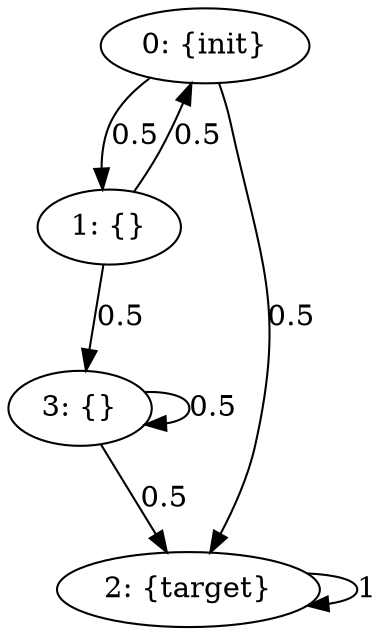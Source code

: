 digraph model {
	0 [ label = "0: {init}" ];
	1 [ label = "1: {}" ];
	2 [ label = "2: {target}" ];
	3 [ label = "3: {}" ];
	0 -> 1 [ label= "0.5" ];
	0 -> 2 [ label= "0.5" ];
	1 -> 0 [ label= "0.5" ];
	1 -> 3 [ label= "0.5" ];
	2 -> 2 [ label= "1" ];
	3 -> 2 [ label= "0.5" ];
	3 -> 3 [ label= "0.5" ];
}
